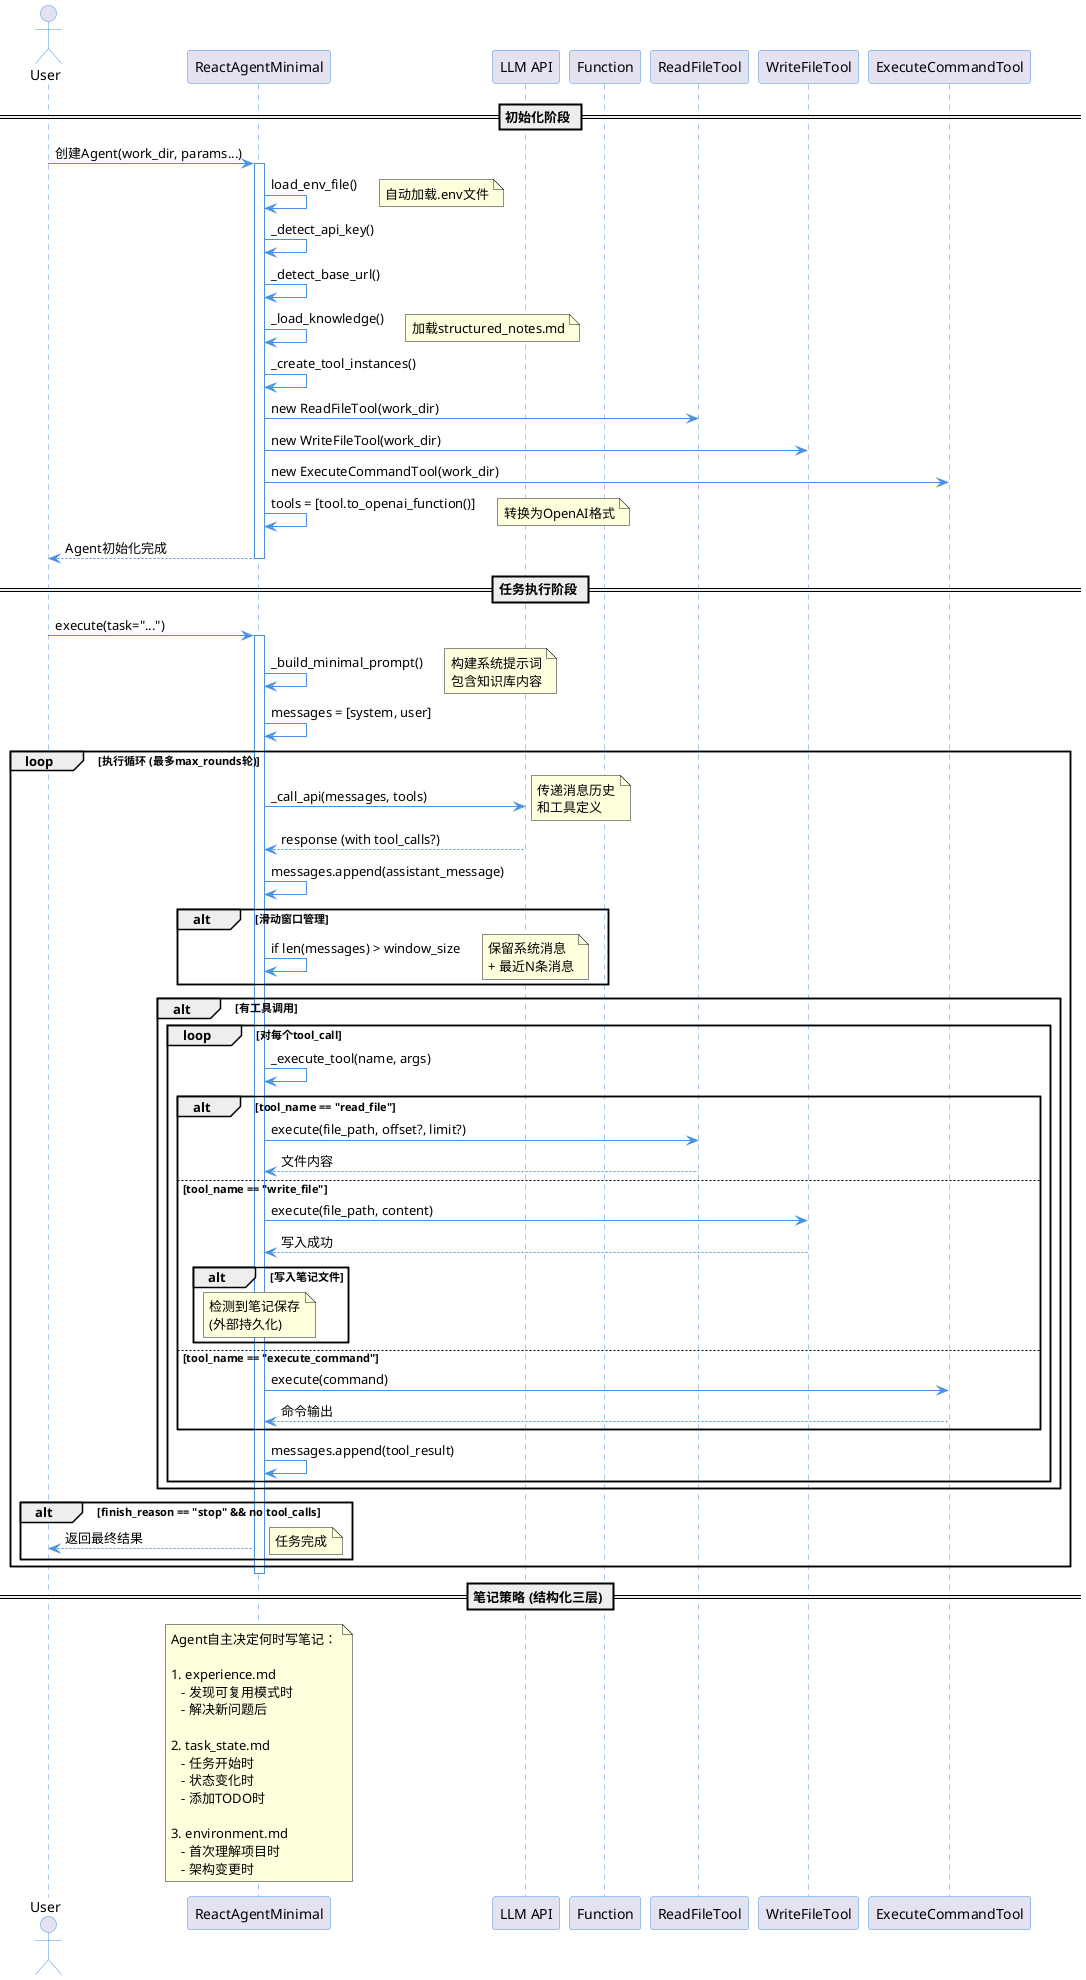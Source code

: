 @startuml React执行流程序列图

!define PARTICIPANT participant
!define ACTOR actor

skinparam sequence {
    ArrowColor #4A90E2
    ActorBorderColor #4A90E2
    LifeLineBorderColor #4A90E2
    ParticipantBorderColor #4A90E2
}

ACTOR User
PARTICIPANT ReactAgentMinimal
PARTICIPANT "LLM API" as API
PARTICIPANT Function
PARTICIPANT ReadFileTool
PARTICIPANT WriteFileTool
PARTICIPANT ExecuteCommandTool

== 初始化阶段 ==

User -> ReactAgentMinimal: 创建Agent(work_dir, params...)
activate ReactAgentMinimal
ReactAgentMinimal -> ReactAgentMinimal: load_env_file()
note right: 自动加载.env文件

ReactAgentMinimal -> ReactAgentMinimal: _detect_api_key()
ReactAgentMinimal -> ReactAgentMinimal: _detect_base_url()

ReactAgentMinimal -> ReactAgentMinimal: _load_knowledge()
note right: 加载structured_notes.md

ReactAgentMinimal -> ReactAgentMinimal: _create_tool_instances()
ReactAgentMinimal -> ReadFileTool: new ReadFileTool(work_dir)
ReactAgentMinimal -> WriteFileTool: new WriteFileTool(work_dir)
ReactAgentMinimal -> ExecuteCommandTool: new ExecuteCommandTool(work_dir)

ReactAgentMinimal -> ReactAgentMinimal: tools = [tool.to_openai_function()]
note right: 转换为OpenAI格式

ReactAgentMinimal --> User: Agent初始化完成
deactivate ReactAgentMinimal

== 任务执行阶段 ==

User -> ReactAgentMinimal: execute(task="...")
activate ReactAgentMinimal

ReactAgentMinimal -> ReactAgentMinimal: _build_minimal_prompt()
note right: 构建系统提示词\n包含知识库内容

ReactAgentMinimal -> ReactAgentMinimal: messages = [system, user]

loop 执行循环 (最多max_rounds轮)
    
    ReactAgentMinimal -> API: _call_api(messages, tools)
    note right: 传递消息历史\n和工具定义
    
    API --> ReactAgentMinimal: response (with tool_calls?)
    
    ReactAgentMinimal -> ReactAgentMinimal: messages.append(assistant_message)
    
    alt 滑动窗口管理
        ReactAgentMinimal -> ReactAgentMinimal: if len(messages) > window_size
        note right: 保留系统消息\n+ 最近N条消息
    end
    
    alt 有工具调用
        loop 对每个tool_call
            ReactAgentMinimal -> ReactAgentMinimal: _execute_tool(name, args)
            
            alt tool_name == "read_file"
                ReactAgentMinimal -> ReadFileTool: execute(file_path, offset?, limit?)
                ReadFileTool --> ReactAgentMinimal: 文件内容
            else tool_name == "write_file"
                ReactAgentMinimal -> WriteFileTool: execute(file_path, content)
                WriteFileTool --> ReactAgentMinimal: 写入成功
                
                alt 写入笔记文件
                    note over ReactAgentMinimal: 检测到笔记保存\n(外部持久化)
                end
            else tool_name == "execute_command"
                ReactAgentMinimal -> ExecuteCommandTool: execute(command)
                ExecuteCommandTool --> ReactAgentMinimal: 命令输出
            end
            
            ReactAgentMinimal -> ReactAgentMinimal: messages.append(tool_result)
        end
    end
    
    alt finish_reason == "stop" && no tool_calls
        ReactAgentMinimal --> User: 返回最终结果
        note right: 任务完成
    end
    
end

deactivate ReactAgentMinimal

== 笔记策略 (结构化三层) ==

note over ReactAgentMinimal
    Agent自主决定何时写笔记：
    
    1. experience.md
       - 发现可复用模式时
       - 解决新问题后
    
    2. task_state.md  
       - 任务开始时
       - 状态变化时
       - 添加TODO时
    
    3. environment.md
       - 首次理解项目时
       - 架构变更时
end note

@enduml